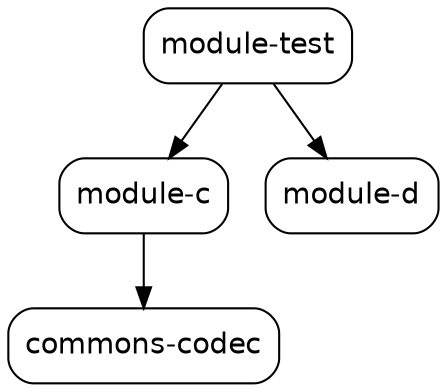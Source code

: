 digraph "module-test" {
  node [shape="box",style="rounded",fontname="Helvetica",fontsize="14"]
  edge [fontsize="10",fontname="Helvetica"]

  // Node Definitions:
  "com.github.ferstl:module-c:jar"[label=<module-c>]
  "commons-codec:commons-codec:jar"[label=<commons-codec>]
  "com.github.ferstl:module-test:jar"[label=<module-test>]
  "com.github.ferstl:module-d:jar"[label=<module-d>]

  // Edge Definitions:
  "com.github.ferstl:module-c:jar" -> "commons-codec:commons-codec:jar"
  "com.github.ferstl:module-test:jar" -> "com.github.ferstl:module-c:jar"
  "com.github.ferstl:module-test:jar" -> "com.github.ferstl:module-d:jar"
}
